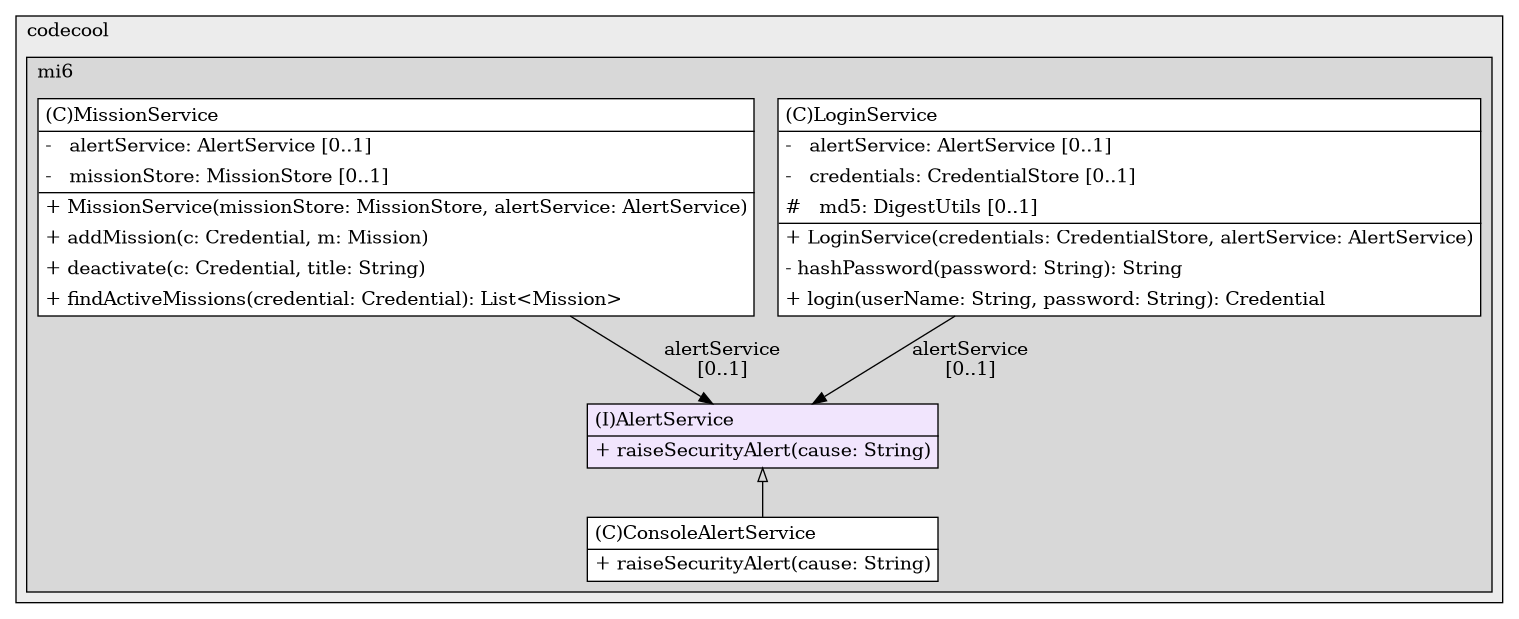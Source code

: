 @startuml

/' diagram meta data start
config=StructureConfiguration;
{
  "projectClassification": {
    "searchMode": "OpenProject", // OpenProject, AllProjects
    "includedProjects": "",
    "pathEndKeywords": "*.impl",
    "isClientPath": "",
    "isClientName": "",
    "isTestPath": "",
    "isTestName": "",
    "isMappingPath": "",
    "isMappingName": "",
    "isDataAccessPath": "",
    "isDataAccessName": "",
    "isDataStructurePath": "",
    "isDataStructureName": "",
    "isInterfaceStructuresPath": "",
    "isInterfaceStructuresName": "",
    "isEntryPointPath": "",
    "isEntryPointName": ""
  },
  "graphRestriction": {
    "classPackageExcludeFilter": "",
    "classPackageIncludeFilter": "",
    "classNameExcludeFilter": "",
    "classNameIncludeFilter": "",
    "methodNameExcludeFilter": "",
    "methodNameIncludeFilter": "",
    "removeByInheritance": "", // inheritance/annotation based filtering is done in a second step
    "removeByAnnotation": "",
    "removeByClassPackage": "", // cleanup the graph after inheritance/annotation based filtering is done
    "removeByClassName": "",
    "cutMappings": false,
    "cutEnum": false,
    "cutTests": true,
    "cutClient": true,
    "cutDataAccess": false,
    "cutInterfaceStructures": false,
    "cutDataStructures": false,
    "cutGetterAndSetter": false,
    "cutConstructors": false
  },
  "graphTraversal": {
    "forwardDepth": 3,
    "backwardDepth": 3,
    "classPackageExcludeFilter": "",
    "classPackageIncludeFilter": "",
    "classNameExcludeFilter": "",
    "classNameIncludeFilter": "",
    "methodNameExcludeFilter": "",
    "methodNameIncludeFilter": "",
    "hideMappings": false,
    "hideDataStructures": false,
    "hidePrivateMethods": true,
    "hideInterfaceCalls": true, // indirection: implementation -> interface (is hidden) -> implementation
    "onlyShowApplicationEntryPoints": false // root node is included
  },
  "details": {
    "aggregation": "GroupByClass", // ByClass, GroupByClass, None
    "showClassGenericTypes": true,
    "showMethods": true,
    "showMethodParameterNames": true,
    "showMethodParameterTypes": true,
    "showMethodReturnType": true,
    "showPackageLevels": 2,
    "showDetailedClassStructure": true
  },
  "rootClass": "com.codecool.mi6.services.AlertService"
}
diagram meta data end '/



digraph g {
    rankdir="TB"
    splines=polyline
    

'nodes 
subgraph cluster_867524938 { 
   	label=codecool
	labeljust=l
	fillcolor="#ececec"
	style=filled
   
   subgraph cluster_1407640290 { 
   	label=mi6
	labeljust=l
	fillcolor="#d8d8d8"
	style=filled
   
   AlertService1250869565[
	label=<<TABLE BORDER="1" CELLBORDER="0" CELLPADDING="4" CELLSPACING="0">
<TR><TD ALIGN="LEFT" >(I)AlertService</TD></TR>
<HR/>
<TR><TD ALIGN="LEFT" >+ raiseSecurityAlert(cause: String)</TD></TR>
</TABLE>>
	style=filled
	margin=0
	shape=plaintext
	fillcolor="#F1E5FD"
];

ConsoleAlertService1250869565[
	label=<<TABLE BORDER="1" CELLBORDER="0" CELLPADDING="4" CELLSPACING="0">
<TR><TD ALIGN="LEFT" >(C)ConsoleAlertService</TD></TR>
<HR/>
<TR><TD ALIGN="LEFT" >+ raiseSecurityAlert(cause: String)</TD></TR>
</TABLE>>
	style=filled
	margin=0
	shape=plaintext
	fillcolor="#FFFFFF"
];

LoginService1250869565[
	label=<<TABLE BORDER="1" CELLBORDER="0" CELLPADDING="4" CELLSPACING="0">
<TR><TD ALIGN="LEFT" >(C)LoginService</TD></TR>
<HR/>
<TR><TD ALIGN="LEFT" >-   alertService: AlertService [0..1]</TD></TR>
<TR><TD ALIGN="LEFT" >-   credentials: CredentialStore [0..1]</TD></TR>
<TR><TD ALIGN="LEFT" >#   md5: DigestUtils [0..1]</TD></TR>
<HR/>
<TR><TD ALIGN="LEFT" >+ LoginService(credentials: CredentialStore, alertService: AlertService)</TD></TR>
<TR><TD ALIGN="LEFT" >- hashPassword(password: String): String</TD></TR>
<TR><TD ALIGN="LEFT" >+ login(userName: String, password: String): Credential</TD></TR>
</TABLE>>
	style=filled
	margin=0
	shape=plaintext
	fillcolor="#FFFFFF"
];

MissionService1250869565[
	label=<<TABLE BORDER="1" CELLBORDER="0" CELLPADDING="4" CELLSPACING="0">
<TR><TD ALIGN="LEFT" >(C)MissionService</TD></TR>
<HR/>
<TR><TD ALIGN="LEFT" >-   alertService: AlertService [0..1]</TD></TR>
<TR><TD ALIGN="LEFT" >-   missionStore: MissionStore [0..1]</TD></TR>
<HR/>
<TR><TD ALIGN="LEFT" >+ MissionService(missionStore: MissionStore, alertService: AlertService)</TD></TR>
<TR><TD ALIGN="LEFT" >+ addMission(c: Credential, m: Mission)</TD></TR>
<TR><TD ALIGN="LEFT" >+ deactivate(c: Credential, title: String)</TD></TR>
<TR><TD ALIGN="LEFT" >+ findActiveMissions(credential: Credential): List&lt;Mission&gt;</TD></TR>
</TABLE>>
	style=filled
	margin=0
	shape=plaintext
	fillcolor="#FFFFFF"
];
} 
} 

'edges    
AlertService1250869565 -> ConsoleAlertService1250869565[arrowhead=none, arrowtail=empty, dir=both];
LoginService1250869565 -> AlertService1250869565[label="alertService
[0..1]"];
MissionService1250869565 -> AlertService1250869565[label="alertService
[0..1]"];
    
}
@enduml